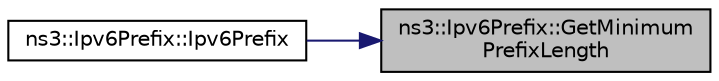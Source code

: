 digraph "ns3::Ipv6Prefix::GetMinimumPrefixLength"
{
 // LATEX_PDF_SIZE
  edge [fontname="Helvetica",fontsize="10",labelfontname="Helvetica",labelfontsize="10"];
  node [fontname="Helvetica",fontsize="10",shape=record];
  rankdir="RL";
  Node1 [label="ns3::Ipv6Prefix::GetMinimum\lPrefixLength",height=0.2,width=0.4,color="black", fillcolor="grey75", style="filled", fontcolor="black",tooltip="Get the minimum prefix length, i.e., 128 - the length of the largest sequence trailing zeroes."];
  Node1 -> Node2 [dir="back",color="midnightblue",fontsize="10",style="solid",fontname="Helvetica"];
  Node2 [label="ns3::Ipv6Prefix::Ipv6Prefix",height=0.2,width=0.4,color="black", fillcolor="white", style="filled",URL="$classns3_1_1_ipv6_prefix.html#a50423ee6d5a9baf0d968aae3b9d57a8a",tooltip="Constructs an Ipv6Prefix by using the input string."];
}
